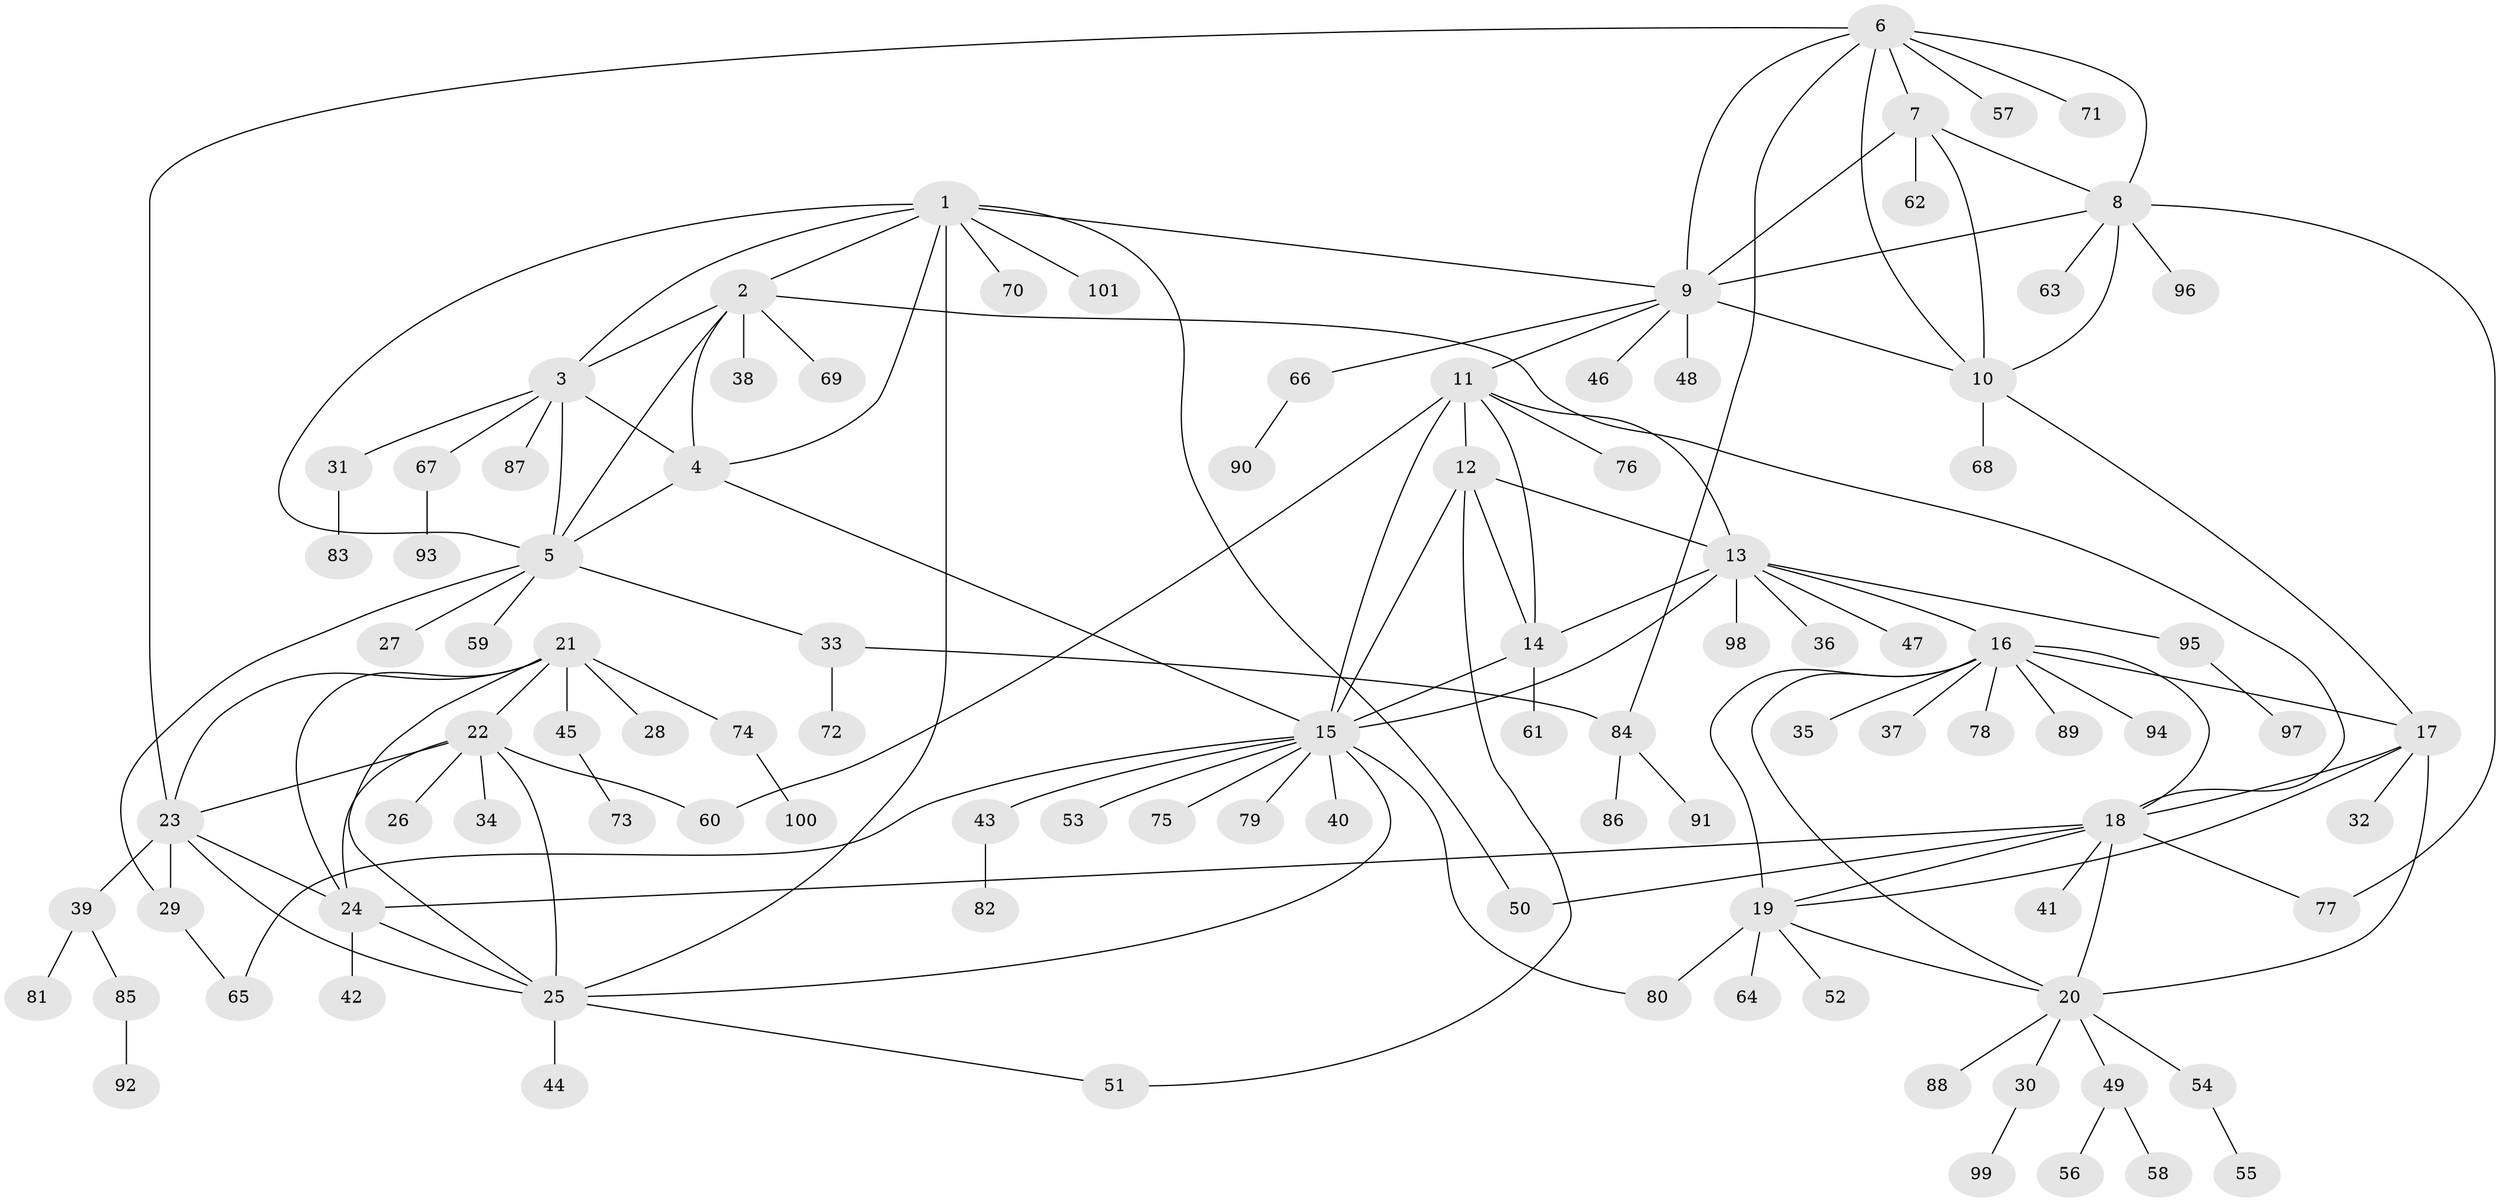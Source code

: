// Generated by graph-tools (version 1.1) at 2025/15/03/09/25 04:15:59]
// undirected, 101 vertices, 144 edges
graph export_dot {
graph [start="1"]
  node [color=gray90,style=filled];
  1;
  2;
  3;
  4;
  5;
  6;
  7;
  8;
  9;
  10;
  11;
  12;
  13;
  14;
  15;
  16;
  17;
  18;
  19;
  20;
  21;
  22;
  23;
  24;
  25;
  26;
  27;
  28;
  29;
  30;
  31;
  32;
  33;
  34;
  35;
  36;
  37;
  38;
  39;
  40;
  41;
  42;
  43;
  44;
  45;
  46;
  47;
  48;
  49;
  50;
  51;
  52;
  53;
  54;
  55;
  56;
  57;
  58;
  59;
  60;
  61;
  62;
  63;
  64;
  65;
  66;
  67;
  68;
  69;
  70;
  71;
  72;
  73;
  74;
  75;
  76;
  77;
  78;
  79;
  80;
  81;
  82;
  83;
  84;
  85;
  86;
  87;
  88;
  89;
  90;
  91;
  92;
  93;
  94;
  95;
  96;
  97;
  98;
  99;
  100;
  101;
  1 -- 2;
  1 -- 3;
  1 -- 4;
  1 -- 5;
  1 -- 9;
  1 -- 25;
  1 -- 50;
  1 -- 70;
  1 -- 101;
  2 -- 3;
  2 -- 4;
  2 -- 5;
  2 -- 18;
  2 -- 38;
  2 -- 69;
  3 -- 4;
  3 -- 5;
  3 -- 31;
  3 -- 67;
  3 -- 87;
  4 -- 5;
  4 -- 15;
  5 -- 27;
  5 -- 29;
  5 -- 33;
  5 -- 59;
  6 -- 7;
  6 -- 8;
  6 -- 9;
  6 -- 10;
  6 -- 23;
  6 -- 57;
  6 -- 71;
  6 -- 84;
  7 -- 8;
  7 -- 9;
  7 -- 10;
  7 -- 62;
  8 -- 9;
  8 -- 10;
  8 -- 63;
  8 -- 77;
  8 -- 96;
  9 -- 10;
  9 -- 11;
  9 -- 46;
  9 -- 48;
  9 -- 66;
  10 -- 17;
  10 -- 68;
  11 -- 12;
  11 -- 13;
  11 -- 14;
  11 -- 15;
  11 -- 60;
  11 -- 76;
  12 -- 13;
  12 -- 14;
  12 -- 15;
  12 -- 51;
  13 -- 14;
  13 -- 15;
  13 -- 16;
  13 -- 36;
  13 -- 47;
  13 -- 95;
  13 -- 98;
  14 -- 15;
  14 -- 61;
  15 -- 25;
  15 -- 40;
  15 -- 43;
  15 -- 53;
  15 -- 65;
  15 -- 75;
  15 -- 79;
  15 -- 80;
  16 -- 17;
  16 -- 18;
  16 -- 19;
  16 -- 20;
  16 -- 35;
  16 -- 37;
  16 -- 78;
  16 -- 89;
  16 -- 94;
  17 -- 18;
  17 -- 19;
  17 -- 20;
  17 -- 32;
  18 -- 19;
  18 -- 20;
  18 -- 24;
  18 -- 41;
  18 -- 50;
  18 -- 77;
  19 -- 20;
  19 -- 52;
  19 -- 64;
  19 -- 80;
  20 -- 30;
  20 -- 49;
  20 -- 54;
  20 -- 88;
  21 -- 22;
  21 -- 23;
  21 -- 24;
  21 -- 25;
  21 -- 28;
  21 -- 45;
  21 -- 74;
  22 -- 23;
  22 -- 24;
  22 -- 25;
  22 -- 26;
  22 -- 34;
  22 -- 60;
  23 -- 24;
  23 -- 25;
  23 -- 29;
  23 -- 39;
  24 -- 25;
  24 -- 42;
  25 -- 44;
  25 -- 51;
  29 -- 65;
  30 -- 99;
  31 -- 83;
  33 -- 72;
  33 -- 84;
  39 -- 81;
  39 -- 85;
  43 -- 82;
  45 -- 73;
  49 -- 56;
  49 -- 58;
  54 -- 55;
  66 -- 90;
  67 -- 93;
  74 -- 100;
  84 -- 86;
  84 -- 91;
  85 -- 92;
  95 -- 97;
}
